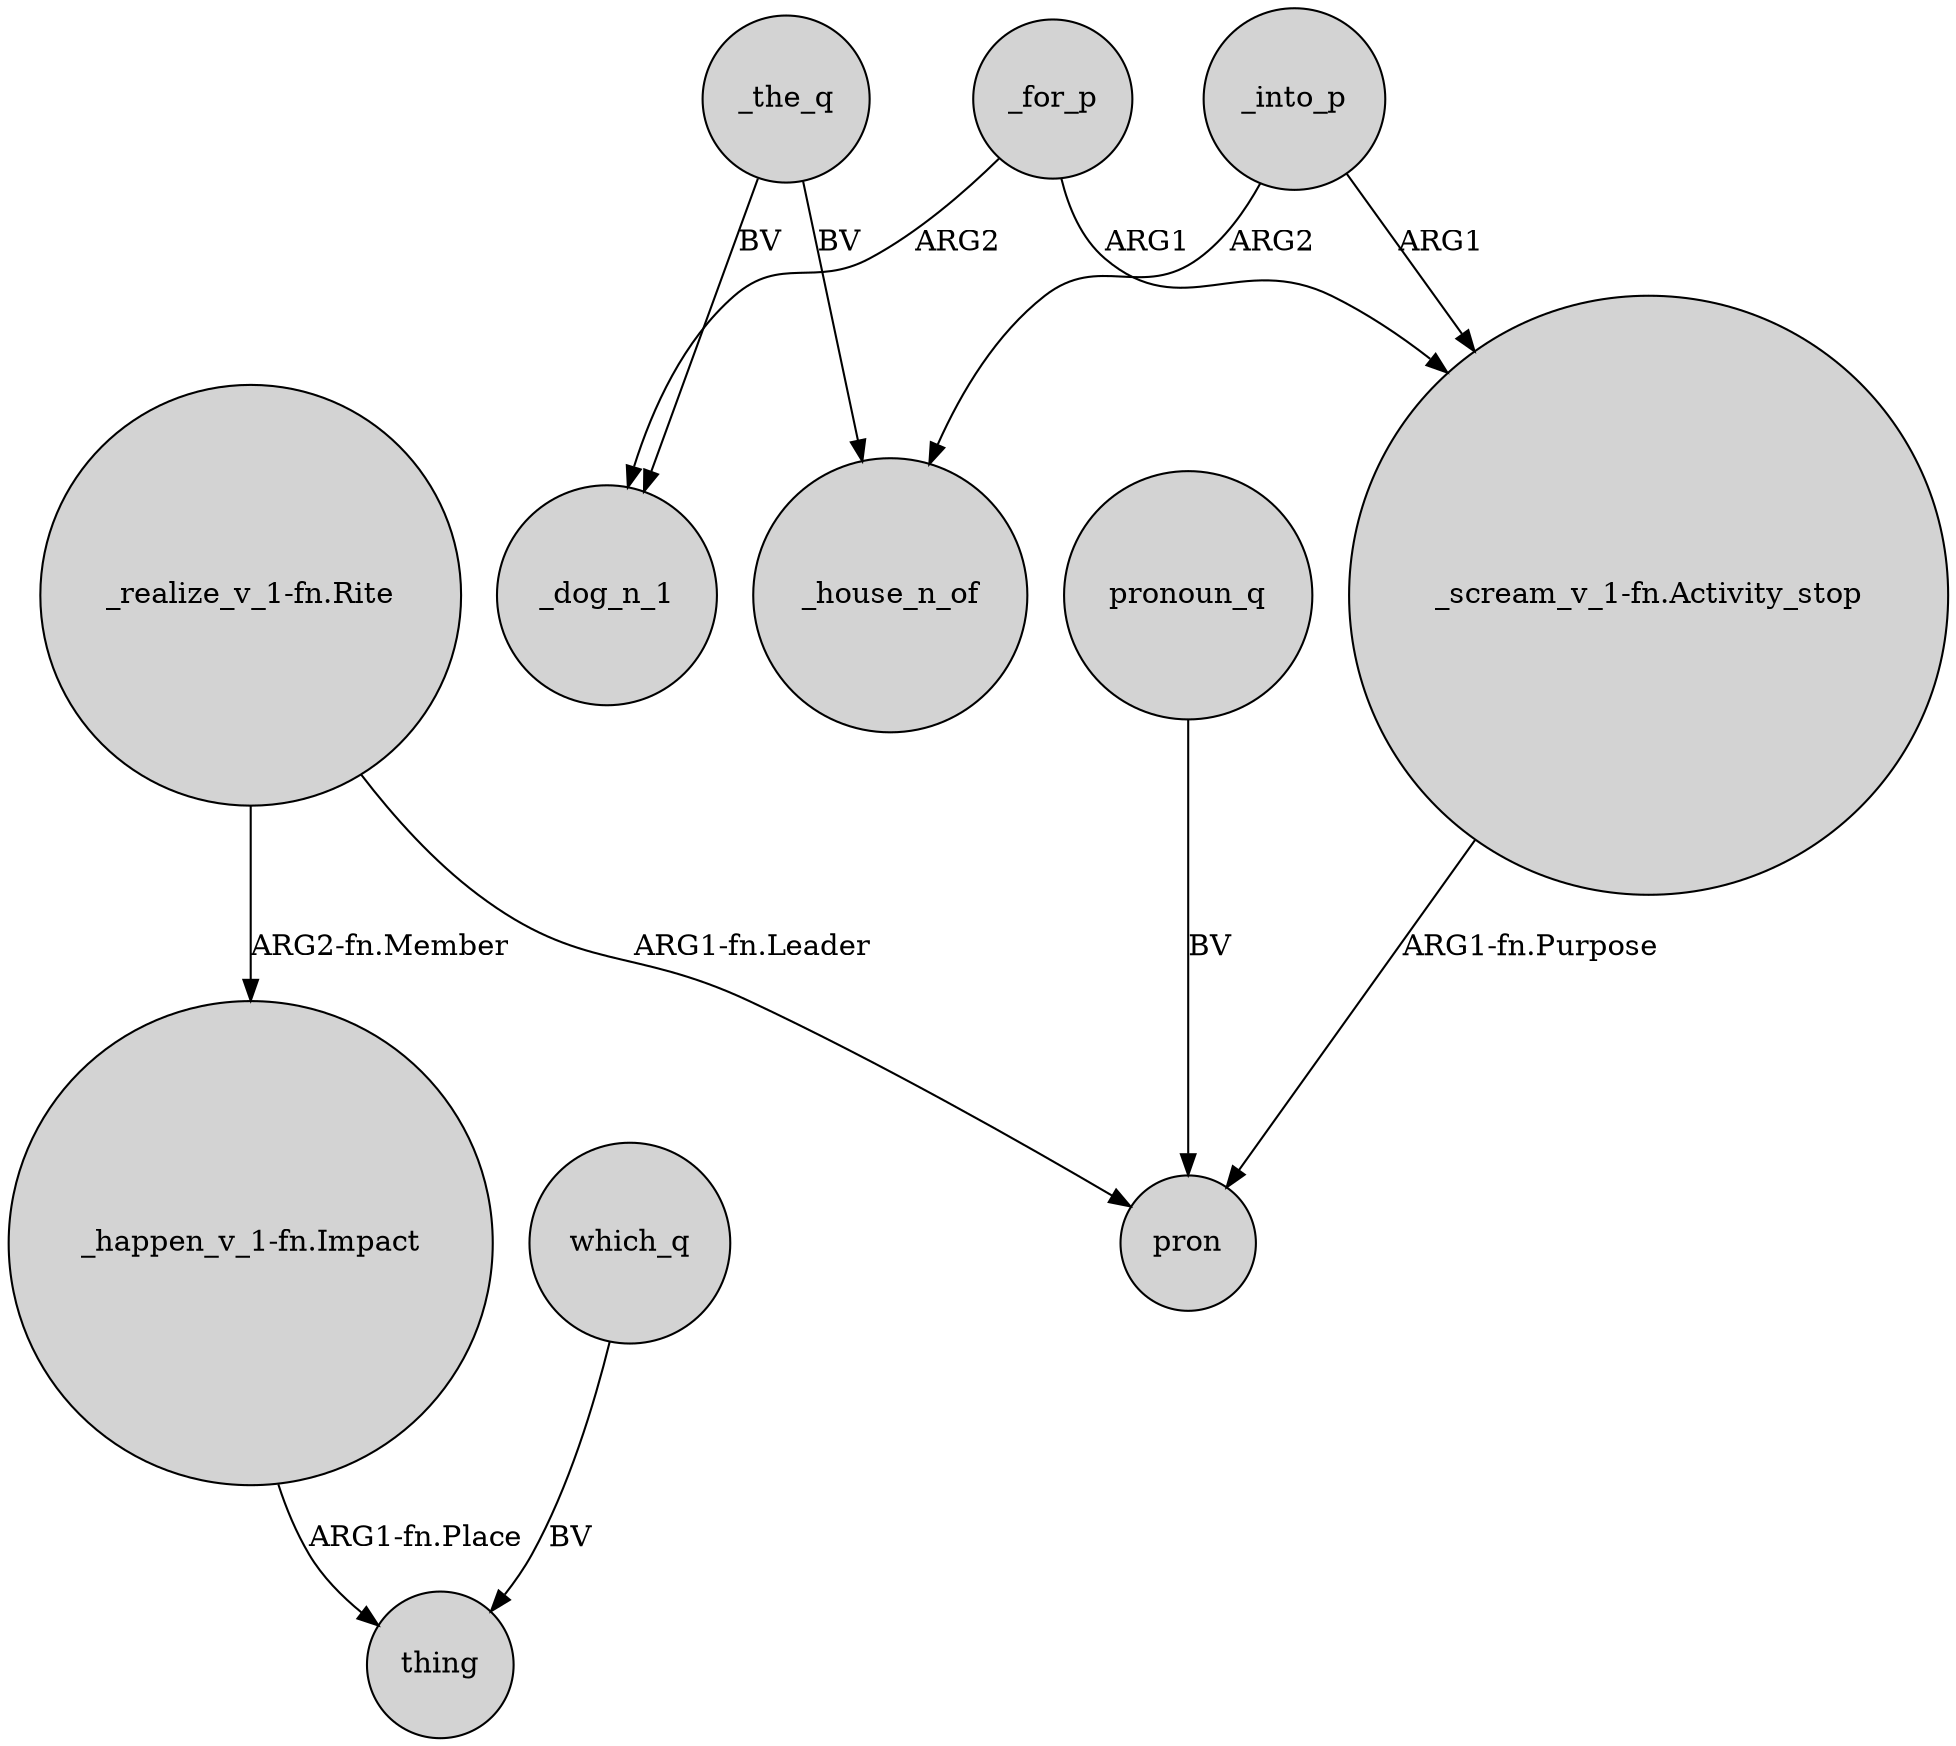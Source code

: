 digraph {
	node [shape=circle style=filled]
	"_realize_v_1-fn.Rite" -> "_happen_v_1-fn.Impact" [label="ARG2-fn.Member"]
	which_q -> thing [label=BV]
	_for_p -> "_scream_v_1-fn.Activity_stop" [label=ARG1]
	_into_p -> "_scream_v_1-fn.Activity_stop" [label=ARG1]
	"_realize_v_1-fn.Rite" -> pron [label="ARG1-fn.Leader"]
	_for_p -> _dog_n_1 [label=ARG2]
	"_scream_v_1-fn.Activity_stop" -> pron [label="ARG1-fn.Purpose"]
	_into_p -> _house_n_of [label=ARG2]
	_the_q -> _dog_n_1 [label=BV]
	"_happen_v_1-fn.Impact" -> thing [label="ARG1-fn.Place"]
	pronoun_q -> pron [label=BV]
	_the_q -> _house_n_of [label=BV]
}
